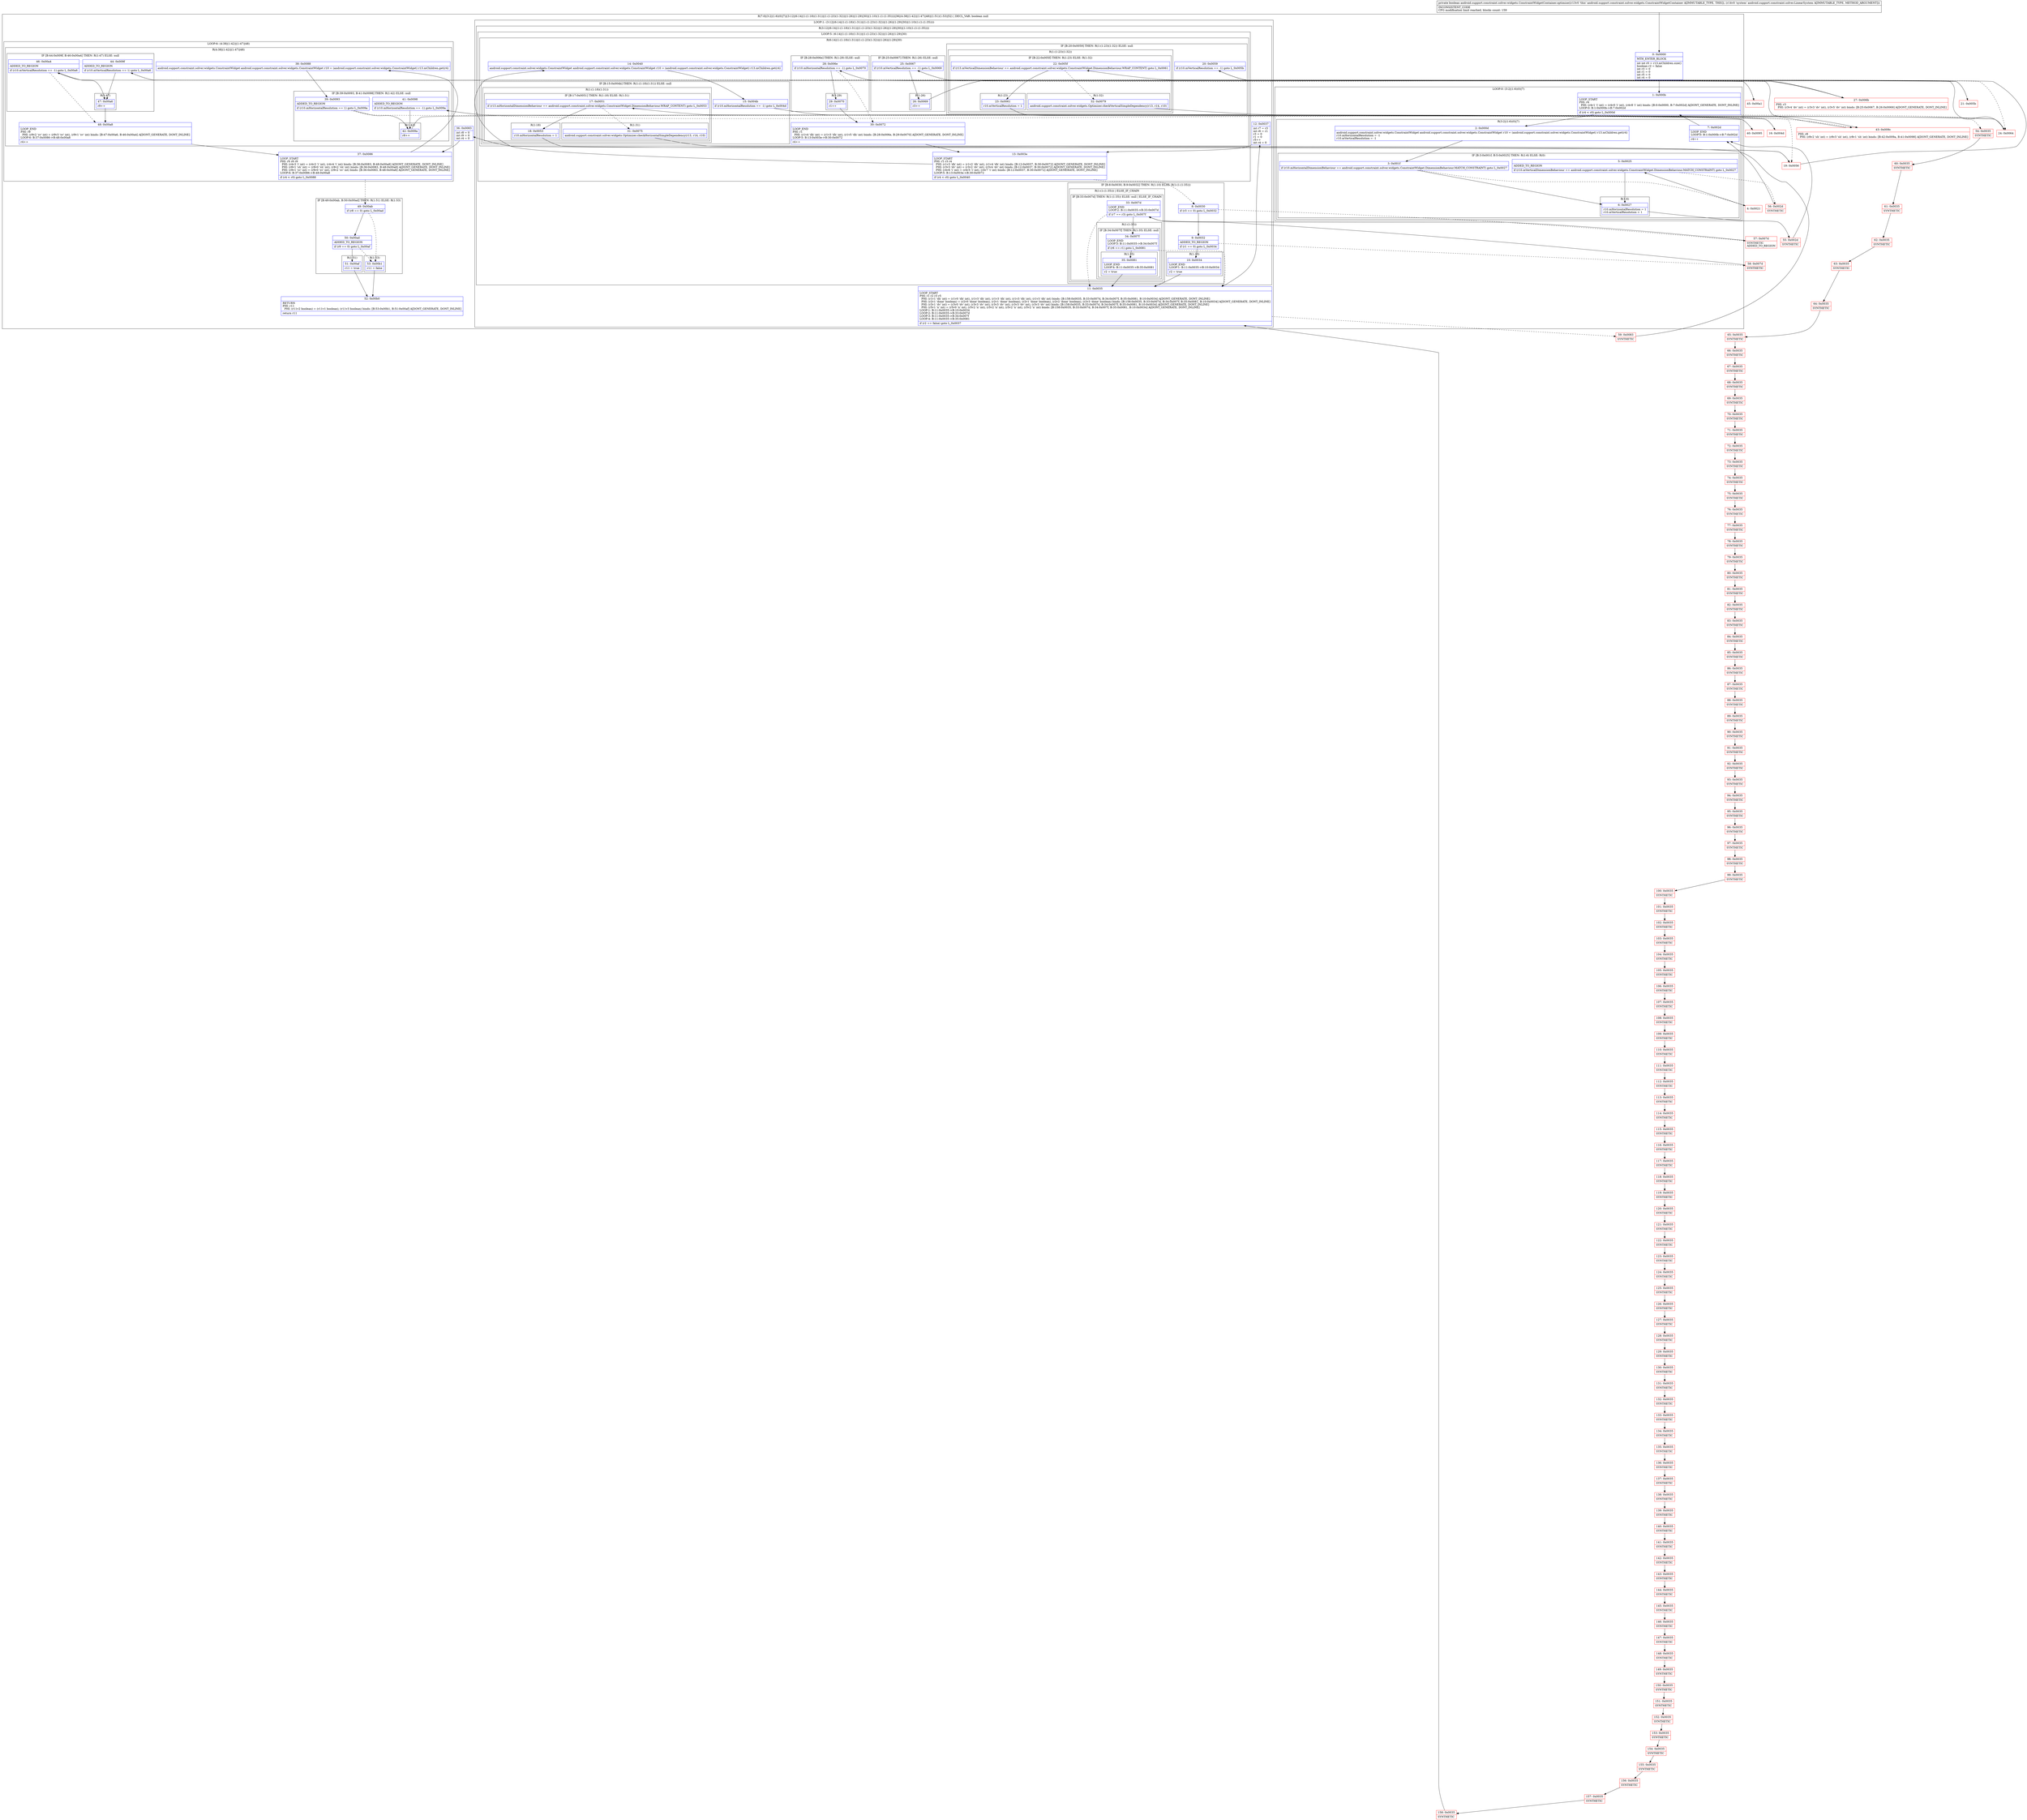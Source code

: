 digraph "CFG forandroid.support.constraint.solver.widgets.ConstraintWidgetContainer.optimize(Landroid\/support\/constraint\/solver\/LinearSystem;)Z" {
subgraph cluster_Region_125741740 {
label = "R(7:0|(3:2|(1:6)(0)|7)|(3:12|(6:14|(1:(1:18)(1:31))|(1:(1:23)(1:32))|(1:26)|(1:29)|30)|(1:10)(1:(1:(1:35))))|36|(4:38|(1:42)|(1:47)|48)|(1:51)(1:53)|52) | DECL_VAR: boolean null\l";
node [shape=record,color=blue];
Node_0 [shape=record,label="{0\:\ 0x0000|MTH_ENTER_BLOCK\l|int int r0 = r13.mChildren.size()\lboolean r2 = false\lint r3 = 0\lint r1 = 0\lint r5 = 0\lint r4 = 0\l}"];
subgraph cluster_LoopRegion_1470499835 {
label = "LOOP:0: (3:2|(1:6)(0)|7)";
node [shape=record,color=blue];
Node_1 [shape=record,label="{1\:\ 0x000b|LOOP_START\lPHI: r4 \l  PHI: (r4v1 'i' int) = (r4v0 'i' int), (r4v8 'i' int) binds: [B:0:0x0000, B:7:0x002d] A[DONT_GENERATE, DONT_INLINE]\lLOOP:0: B:1:0x000b\-\>B:7:0x002d\l|if (r4 \< r0) goto L_0x000d\l}"];
subgraph cluster_Region_631922482 {
label = "R(3:2|(1:6)(0)|7)";
node [shape=record,color=blue];
Node_2 [shape=record,label="{2\:\ 0x000d|android.support.constraint.solver.widgets.ConstraintWidget android.support.constraint.solver.widgets.ConstraintWidget r10 = (android.support.constraint.solver.widgets.ConstraintWidget) r13.mChildren.get(r4)\lr10.mHorizontalResolution = \-1\lr10.mVerticalResolution = \-1\l}"];
subgraph cluster_IfRegion_1877483506 {
label = "IF [B:3:0x001f, B:5:0x0025] THEN: R(1:6) ELSE: R(0)";
node [shape=record,color=blue];
Node_3 [shape=record,label="{3\:\ 0x001f|if (r10.mHorizontalDimensionBehaviour == android.support.constraint.solver.widgets.ConstraintWidget.DimensionBehaviour.MATCH_CONSTRAINT) goto L_0x0027\l}"];
Node_5 [shape=record,label="{5\:\ 0x0025|ADDED_TO_REGION\l|if (r10.mVerticalDimensionBehaviour == android.support.constraint.solver.widgets.ConstraintWidget.DimensionBehaviour.MATCH_CONSTRAINT) goto L_0x0027\l}"];
subgraph cluster_Region_143376776 {
label = "R(1:6)";
node [shape=record,color=blue];
Node_6 [shape=record,label="{6\:\ 0x0027|r10.mHorizontalResolution = 1\lr10.mVerticalResolution = 1\l}"];
}
subgraph cluster_Region_1002321651 {
label = "R(0)";
node [shape=record,color=blue];
}
}
Node_7 [shape=record,label="{7\:\ 0x002d|LOOP_END\lLOOP:0: B:1:0x000b\-\>B:7:0x002d\l|r4++\l}"];
}
}
subgraph cluster_LoopRegion_2054402762 {
label = "LOOP:1: (3:12|(6:14|(1:(1:18)(1:31))|(1:(1:23)(1:32))|(1:26)|(1:29)|30)|(1:10)(1:(1:(1:35))))";
node [shape=record,color=blue];
Node_11 [shape=record,label="{11\:\ 0x0035|LOOP_START\lPHI: r1 r2 r3 r5 \l  PHI: (r1v1 'dh' int) = (r1v0 'dh' int), (r1v3 'dh' int), (r1v3 'dh' int), (r1v3 'dh' int), (r1v3 'dh' int) binds: [B:158:0x0035, B:33:0x007d, B:34:0x007f, B:35:0x0081, B:10:0x0034] A[DONT_GENERATE, DONT_INLINE]\l  PHI: (r2v1 'done' boolean) = (r2v0 'done' boolean), (r2v1 'done' boolean), (r2v1 'done' boolean), (r2v2 'done' boolean), (r2v3 'done' boolean) binds: [B:158:0x0035, B:33:0x007d, B:34:0x007f, B:35:0x0081, B:10:0x0034] A[DONT_GENERATE, DONT_INLINE]\l  PHI: (r3v1 'dv' int) = (r3v0 'dv' int), (r3v3 'dv' int), (r3v3 'dv' int), (r3v3 'dv' int), (r3v3 'dv' int) binds: [B:158:0x0035, B:33:0x007d, B:34:0x007f, B:35:0x0081, B:10:0x0034] A[DONT_GENERATE, DONT_INLINE]\l  PHI: (r5v1 'n' int) = (r5v0 'n' int), (r5v2 'n' int), (r5v2 'n' int), (r5v2 'n' int), (r5v2 'n' int) binds: [B:158:0x0035, B:33:0x007d, B:34:0x007f, B:35:0x0081, B:10:0x0034] A[DONT_GENERATE, DONT_INLINE]\lLOOP:1: B:11:0x0035\-\>B:10:0x0034\lLOOP:2: B:11:0x0035\-\>B:33:0x007d\lLOOP:3: B:11:0x0035\-\>B:34:0x007f\lLOOP:4: B:11:0x0035\-\>B:35:0x0081\l|if (r2 == false) goto L_0x0037\l}"];
subgraph cluster_Region_943372682 {
label = "R(3:12|(6:14|(1:(1:18)(1:31))|(1:(1:23)(1:32))|(1:26)|(1:29)|30)|(1:10)(1:(1:(1:35))))";
node [shape=record,color=blue];
Node_12 [shape=record,label="{12\:\ 0x0037|int r7 = r3\lint r6 = r1\lr3 = 0\lr1 = 0\lr5++\lint r4 = 0\l}"];
subgraph cluster_LoopRegion_1485649791 {
label = "LOOP:5: (6:14|(1:(1:18)(1:31))|(1:(1:23)(1:32))|(1:26)|(1:29)|30)";
node [shape=record,color=blue];
Node_13 [shape=record,label="{13\:\ 0x003e|LOOP_START\lPHI: r1 r3 r4 \l  PHI: (r1v3 'dh' int) = (r1v2 'dh' int), (r1v4 'dh' int) binds: [B:12:0x0037, B:30:0x0072] A[DONT_GENERATE, DONT_INLINE]\l  PHI: (r3v3 'dv' int) = (r3v2 'dv' int), (r3v4 'dv' int) binds: [B:12:0x0037, B:30:0x0072] A[DONT_GENERATE, DONT_INLINE]\l  PHI: (r4v6 'i' int) = (r4v5 'i' int), (r4v7 'i' int) binds: [B:12:0x0037, B:30:0x0072] A[DONT_GENERATE, DONT_INLINE]\lLOOP:5: B:13:0x003e\-\>B:30:0x0072\l|if (r4 \< r0) goto L_0x0040\l}"];
subgraph cluster_Region_863895253 {
label = "R(6:14|(1:(1:18)(1:31))|(1:(1:23)(1:32))|(1:26)|(1:29)|30)";
node [shape=record,color=blue];
Node_14 [shape=record,label="{14\:\ 0x0040|android.support.constraint.solver.widgets.ConstraintWidget android.support.constraint.solver.widgets.ConstraintWidget r10 = (android.support.constraint.solver.widgets.ConstraintWidget) r13.mChildren.get(r4)\l}"];
subgraph cluster_IfRegion_2124220797 {
label = "IF [B:15:0x004b] THEN: R(1:(1:18)(1:31)) ELSE: null";
node [shape=record,color=blue];
Node_15 [shape=record,label="{15\:\ 0x004b|if (r10.mHorizontalResolution == \-1) goto L_0x004d\l}"];
subgraph cluster_Region_442664908 {
label = "R(1:(1:18)(1:31))";
node [shape=record,color=blue];
subgraph cluster_IfRegion_1073481448 {
label = "IF [B:17:0x0051] THEN: R(1:18) ELSE: R(1:31)";
node [shape=record,color=blue];
Node_17 [shape=record,label="{17\:\ 0x0051|if (r13.mHorizontalDimensionBehaviour == android.support.constraint.solver.widgets.ConstraintWidget.DimensionBehaviour.WRAP_CONTENT) goto L_0x0053\l}"];
subgraph cluster_Region_694566104 {
label = "R(1:18)";
node [shape=record,color=blue];
Node_18 [shape=record,label="{18\:\ 0x0053|r10.mHorizontalResolution = 1\l}"];
}
subgraph cluster_Region_1672830805 {
label = "R(1:31)";
node [shape=record,color=blue];
Node_31 [shape=record,label="{31\:\ 0x0075|android.support.constraint.solver.widgets.Optimizer.checkHorizontalSimpleDependency(r13, r14, r10)\l}"];
}
}
}
}
subgraph cluster_IfRegion_1063423648 {
label = "IF [B:20:0x0059] THEN: R(1:(1:23)(1:32)) ELSE: null";
node [shape=record,color=blue];
Node_20 [shape=record,label="{20\:\ 0x0059|if (r10.mVerticalResolution == \-1) goto L_0x005b\l}"];
subgraph cluster_Region_1220769509 {
label = "R(1:(1:23)(1:32))";
node [shape=record,color=blue];
subgraph cluster_IfRegion_33609888 {
label = "IF [B:22:0x005f] THEN: R(1:23) ELSE: R(1:32)";
node [shape=record,color=blue];
Node_22 [shape=record,label="{22\:\ 0x005f|if (r13.mVerticalDimensionBehaviour == android.support.constraint.solver.widgets.ConstraintWidget.DimensionBehaviour.WRAP_CONTENT) goto L_0x0061\l}"];
subgraph cluster_Region_690142928 {
label = "R(1:23)";
node [shape=record,color=blue];
Node_23 [shape=record,label="{23\:\ 0x0061|r10.mVerticalResolution = 1\l}"];
}
subgraph cluster_Region_825939920 {
label = "R(1:32)";
node [shape=record,color=blue];
Node_32 [shape=record,label="{32\:\ 0x0079|android.support.constraint.solver.widgets.Optimizer.checkVerticalSimpleDependency(r13, r14, r10)\l}"];
}
}
}
}
subgraph cluster_IfRegion_2025613653 {
label = "IF [B:25:0x0067] THEN: R(1:26) ELSE: null";
node [shape=record,color=blue];
Node_25 [shape=record,label="{25\:\ 0x0067|if (r10.mVerticalResolution == \-1) goto L_0x0069\l}"];
subgraph cluster_Region_1195527241 {
label = "R(1:26)";
node [shape=record,color=blue];
Node_26 [shape=record,label="{26\:\ 0x0069|r3++\l}"];
}
}
subgraph cluster_IfRegion_1400958828 {
label = "IF [B:28:0x006e] THEN: R(1:29) ELSE: null";
node [shape=record,color=blue];
Node_28 [shape=record,label="{28\:\ 0x006e|if (r10.mHorizontalResolution == \-1) goto L_0x0070\l}"];
subgraph cluster_Region_618022652 {
label = "R(1:29)";
node [shape=record,color=blue];
Node_29 [shape=record,label="{29\:\ 0x0070|r1++\l}"];
}
}
Node_30 [shape=record,label="{30\:\ 0x0072|LOOP_END\lPHI: r1 \l  PHI: (r1v4 'dh' int) = (r1v3 'dh' int), (r1v5 'dh' int) binds: [B:28:0x006e, B:29:0x0070] A[DONT_GENERATE, DONT_INLINE]\lLOOP:5: B:13:0x003e\-\>B:30:0x0072\l|r4++\l}"];
}
}
subgraph cluster_IfRegion_785338951 {
label = "IF [B:8:0x0030, B:9:0x0032] THEN: R(1:10) ELSE: R(1:(1:(1:35)))";
node [shape=record,color=blue];
Node_8 [shape=record,label="{8\:\ 0x0030|if (r3 == 0) goto L_0x0032\l}"];
Node_9 [shape=record,label="{9\:\ 0x0032|ADDED_TO_REGION\l|if (r1 == 0) goto L_0x0034\l}"];
subgraph cluster_Region_1265914388 {
label = "R(1:10)";
node [shape=record,color=blue];
Node_10 [shape=record,label="{10\:\ 0x0034|LOOP_END\lLOOP:1: B:11:0x0035\-\>B:10:0x0034\l|r2 = true\l}"];
}
subgraph cluster_Region_215118795 {
label = "R(1:(1:(1:35))) | ELSE_IF_CHAIN\l";
node [shape=record,color=blue];
subgraph cluster_IfRegion_1229803702 {
label = "IF [B:33:0x007d] THEN: R(1:(1:35)) ELSE: null | ELSE_IF_CHAIN\l";
node [shape=record,color=blue];
Node_33 [shape=record,label="{33\:\ 0x007d|LOOP_END\lLOOP:2: B:11:0x0035\-\>B:33:0x007d\l|if (r7 == r3) goto L_0x007f\l}"];
subgraph cluster_Region_1397161983 {
label = "R(1:(1:35))";
node [shape=record,color=blue];
subgraph cluster_IfRegion_1906533931 {
label = "IF [B:34:0x007f] THEN: R(1:35) ELSE: null";
node [shape=record,color=blue];
Node_34 [shape=record,label="{34\:\ 0x007f|LOOP_END\lLOOP:3: B:11:0x0035\-\>B:34:0x007f\l|if (r6 == r1) goto L_0x0081\l}"];
subgraph cluster_Region_753560993 {
label = "R(1:35)";
node [shape=record,color=blue];
Node_35 [shape=record,label="{35\:\ 0x0081|LOOP_END\lLOOP:4: B:11:0x0035\-\>B:35:0x0081\l|r2 = true\l}"];
}
}
}
}
}
}
}
}
Node_36 [shape=record,label="{36\:\ 0x0083|int r8 = 0\lint r9 = 0\lint r4 = 0\l}"];
subgraph cluster_LoopRegion_1588827921 {
label = "LOOP:6: (4:38|(1:42)|(1:47)|48)";
node [shape=record,color=blue];
Node_37 [shape=record,label="{37\:\ 0x0086|LOOP_START\lPHI: r4 r8 r9 \l  PHI: (r4v3 'i' int) = (r4v2 'i' int), (r4v4 'i' int) binds: [B:36:0x0083, B:48:0x00a8] A[DONT_GENERATE, DONT_INLINE]\l  PHI: (r8v1 'sh' int) = (r8v0 'sh' int), (r8v2 'sh' int) binds: [B:36:0x0083, B:48:0x00a8] A[DONT_GENERATE, DONT_INLINE]\l  PHI: (r9v1 'sv' int) = (r9v0 'sv' int), (r9v2 'sv' int) binds: [B:36:0x0083, B:48:0x00a8] A[DONT_GENERATE, DONT_INLINE]\lLOOP:6: B:37:0x0086\-\>B:48:0x00a8\l|if (r4 \< r0) goto L_0x0088\l}"];
subgraph cluster_Region_233441780 {
label = "R(4:38|(1:42)|(1:47)|48)";
node [shape=record,color=blue];
Node_38 [shape=record,label="{38\:\ 0x0088|android.support.constraint.solver.widgets.ConstraintWidget android.support.constraint.solver.widgets.ConstraintWidget r10 = (android.support.constraint.solver.widgets.ConstraintWidget) r13.mChildren.get(r4)\l}"];
subgraph cluster_IfRegion_798955104 {
label = "IF [B:39:0x0093, B:41:0x0098] THEN: R(1:42) ELSE: null";
node [shape=record,color=blue];
Node_39 [shape=record,label="{39\:\ 0x0093|ADDED_TO_REGION\l|if (r10.mHorizontalResolution == 1) goto L_0x009a\l}"];
Node_41 [shape=record,label="{41\:\ 0x0098|ADDED_TO_REGION\l|if (r10.mHorizontalResolution == \-1) goto L_0x009a\l}"];
subgraph cluster_Region_104952785 {
label = "R(1:42)";
node [shape=record,color=blue];
Node_42 [shape=record,label="{42\:\ 0x009a|r8++\l}"];
}
}
subgraph cluster_IfRegion_1927749582 {
label = "IF [B:44:0x009f, B:46:0x00a4] THEN: R(1:47) ELSE: null";
node [shape=record,color=blue];
Node_44 [shape=record,label="{44\:\ 0x009f|ADDED_TO_REGION\l|if (r10.mVerticalResolution == 1) goto L_0x00a6\l}"];
Node_46 [shape=record,label="{46\:\ 0x00a4|ADDED_TO_REGION\l|if (r10.mVerticalResolution == \-1) goto L_0x00a6\l}"];
subgraph cluster_Region_2060356176 {
label = "R(1:47)";
node [shape=record,color=blue];
Node_47 [shape=record,label="{47\:\ 0x00a6|r9++\l}"];
}
}
Node_48 [shape=record,label="{48\:\ 0x00a8|LOOP_END\lPHI: r9 \l  PHI: (r9v2 'sv' int) = (r9v3 'sv' int), (r9v1 'sv' int) binds: [B:47:0x00a6, B:46:0x00a4] A[DONT_GENERATE, DONT_INLINE]\lLOOP:6: B:37:0x0086\-\>B:48:0x00a8\l|r4++\l}"];
}
}
subgraph cluster_IfRegion_271987779 {
label = "IF [B:49:0x00ab, B:50:0x00ad] THEN: R(1:51) ELSE: R(1:53)";
node [shape=record,color=blue];
Node_49 [shape=record,label="{49\:\ 0x00ab|if (r8 == 0) goto L_0x00ad\l}"];
Node_50 [shape=record,label="{50\:\ 0x00ad|ADDED_TO_REGION\l|if (r9 == 0) goto L_0x00af\l}"];
subgraph cluster_Region_562926603 {
label = "R(1:51)";
node [shape=record,color=blue];
Node_51 [shape=record,label="{51\:\ 0x00af|r11 = true\l}"];
}
subgraph cluster_Region_3685475 {
label = "R(1:53)";
node [shape=record,color=blue];
Node_53 [shape=record,label="{53\:\ 0x00b1|r11 = false\l}"];
}
}
Node_52 [shape=record,label="{52\:\ 0x00b0|RETURN\lPHI: r11 \l  PHI: (r11v2 boolean) = (r11v1 boolean), (r11v3 boolean) binds: [B:53:0x00b1, B:51:0x00af] A[DONT_GENERATE, DONT_INLINE]\l|return r11\l}"];
}
Node_4 [shape=record,color=red,label="{4\:\ 0x0021}"];
Node_16 [shape=record,color=red,label="{16\:\ 0x004d}"];
Node_19 [shape=record,color=red,label="{19\:\ 0x0056}"];
Node_21 [shape=record,color=red,label="{21\:\ 0x005b}"];
Node_24 [shape=record,color=red,label="{24\:\ 0x0064}"];
Node_27 [shape=record,color=red,label="{27\:\ 0x006b|PHI: r3 \l  PHI: (r3v4 'dv' int) = (r3v3 'dv' int), (r3v5 'dv' int) binds: [B:25:0x0067, B:26:0x0069] A[DONT_GENERATE, DONT_INLINE]\l}"];
Node_40 [shape=record,color=red,label="{40\:\ 0x0095}"];
Node_43 [shape=record,color=red,label="{43\:\ 0x009c|PHI: r8 \l  PHI: (r8v2 'sh' int) = (r8v3 'sh' int), (r8v1 'sh' int) binds: [B:42:0x009a, B:41:0x0098] A[DONT_GENERATE, DONT_INLINE]\l}"];
Node_45 [shape=record,color=red,label="{45\:\ 0x00a1}"];
Node_54 [shape=record,color=red,label="{54\:\ 0x0035|SYNTHETIC\l}"];
Node_55 [shape=record,color=red,label="{55\:\ 0x002d|SYNTHETIC\l}"];
Node_56 [shape=record,color=red,label="{56\:\ 0x002d|SYNTHETIC\l}"];
Node_57 [shape=record,color=red,label="{57\:\ 0x007d|SYNTHETIC\lADDED_TO_REGION\l}"];
Node_58 [shape=record,color=red,label="{58\:\ 0x007d|SYNTHETIC\l}"];
Node_59 [shape=record,color=red,label="{59\:\ 0x0083|SYNTHETIC\l}"];
Node_60 [shape=record,color=red,label="{60\:\ 0x0035|SYNTHETIC\l}"];
Node_61 [shape=record,color=red,label="{61\:\ 0x0035|SYNTHETIC\l}"];
Node_62 [shape=record,color=red,label="{62\:\ 0x0035|SYNTHETIC\l}"];
Node_63 [shape=record,color=red,label="{63\:\ 0x0035|SYNTHETIC\l}"];
Node_64 [shape=record,color=red,label="{64\:\ 0x0035|SYNTHETIC\l}"];
Node_65 [shape=record,color=red,label="{65\:\ 0x0035|SYNTHETIC\l}"];
Node_66 [shape=record,color=red,label="{66\:\ 0x0035|SYNTHETIC\l}"];
Node_67 [shape=record,color=red,label="{67\:\ 0x0035|SYNTHETIC\l}"];
Node_68 [shape=record,color=red,label="{68\:\ 0x0035|SYNTHETIC\l}"];
Node_69 [shape=record,color=red,label="{69\:\ 0x0035|SYNTHETIC\l}"];
Node_70 [shape=record,color=red,label="{70\:\ 0x0035|SYNTHETIC\l}"];
Node_71 [shape=record,color=red,label="{71\:\ 0x0035|SYNTHETIC\l}"];
Node_72 [shape=record,color=red,label="{72\:\ 0x0035|SYNTHETIC\l}"];
Node_73 [shape=record,color=red,label="{73\:\ 0x0035|SYNTHETIC\l}"];
Node_74 [shape=record,color=red,label="{74\:\ 0x0035|SYNTHETIC\l}"];
Node_75 [shape=record,color=red,label="{75\:\ 0x0035|SYNTHETIC\l}"];
Node_76 [shape=record,color=red,label="{76\:\ 0x0035|SYNTHETIC\l}"];
Node_77 [shape=record,color=red,label="{77\:\ 0x0035|SYNTHETIC\l}"];
Node_78 [shape=record,color=red,label="{78\:\ 0x0035|SYNTHETIC\l}"];
Node_79 [shape=record,color=red,label="{79\:\ 0x0035|SYNTHETIC\l}"];
Node_80 [shape=record,color=red,label="{80\:\ 0x0035|SYNTHETIC\l}"];
Node_81 [shape=record,color=red,label="{81\:\ 0x0035|SYNTHETIC\l}"];
Node_82 [shape=record,color=red,label="{82\:\ 0x0035|SYNTHETIC\l}"];
Node_83 [shape=record,color=red,label="{83\:\ 0x0035|SYNTHETIC\l}"];
Node_84 [shape=record,color=red,label="{84\:\ 0x0035|SYNTHETIC\l}"];
Node_85 [shape=record,color=red,label="{85\:\ 0x0035|SYNTHETIC\l}"];
Node_86 [shape=record,color=red,label="{86\:\ 0x0035|SYNTHETIC\l}"];
Node_87 [shape=record,color=red,label="{87\:\ 0x0035|SYNTHETIC\l}"];
Node_88 [shape=record,color=red,label="{88\:\ 0x0035|SYNTHETIC\l}"];
Node_89 [shape=record,color=red,label="{89\:\ 0x0035|SYNTHETIC\l}"];
Node_90 [shape=record,color=red,label="{90\:\ 0x0035|SYNTHETIC\l}"];
Node_91 [shape=record,color=red,label="{91\:\ 0x0035|SYNTHETIC\l}"];
Node_92 [shape=record,color=red,label="{92\:\ 0x0035|SYNTHETIC\l}"];
Node_93 [shape=record,color=red,label="{93\:\ 0x0035|SYNTHETIC\l}"];
Node_94 [shape=record,color=red,label="{94\:\ 0x0035|SYNTHETIC\l}"];
Node_95 [shape=record,color=red,label="{95\:\ 0x0035|SYNTHETIC\l}"];
Node_96 [shape=record,color=red,label="{96\:\ 0x0035|SYNTHETIC\l}"];
Node_97 [shape=record,color=red,label="{97\:\ 0x0035|SYNTHETIC\l}"];
Node_98 [shape=record,color=red,label="{98\:\ 0x0035|SYNTHETIC\l}"];
Node_99 [shape=record,color=red,label="{99\:\ 0x0035|SYNTHETIC\l}"];
Node_100 [shape=record,color=red,label="{100\:\ 0x0035|SYNTHETIC\l}"];
Node_101 [shape=record,color=red,label="{101\:\ 0x0035|SYNTHETIC\l}"];
Node_102 [shape=record,color=red,label="{102\:\ 0x0035|SYNTHETIC\l}"];
Node_103 [shape=record,color=red,label="{103\:\ 0x0035|SYNTHETIC\l}"];
Node_104 [shape=record,color=red,label="{104\:\ 0x0035|SYNTHETIC\l}"];
Node_105 [shape=record,color=red,label="{105\:\ 0x0035|SYNTHETIC\l}"];
Node_106 [shape=record,color=red,label="{106\:\ 0x0035|SYNTHETIC\l}"];
Node_107 [shape=record,color=red,label="{107\:\ 0x0035|SYNTHETIC\l}"];
Node_108 [shape=record,color=red,label="{108\:\ 0x0035|SYNTHETIC\l}"];
Node_109 [shape=record,color=red,label="{109\:\ 0x0035|SYNTHETIC\l}"];
Node_110 [shape=record,color=red,label="{110\:\ 0x0035|SYNTHETIC\l}"];
Node_111 [shape=record,color=red,label="{111\:\ 0x0035|SYNTHETIC\l}"];
Node_112 [shape=record,color=red,label="{112\:\ 0x0035|SYNTHETIC\l}"];
Node_113 [shape=record,color=red,label="{113\:\ 0x0035|SYNTHETIC\l}"];
Node_114 [shape=record,color=red,label="{114\:\ 0x0035|SYNTHETIC\l}"];
Node_115 [shape=record,color=red,label="{115\:\ 0x0035|SYNTHETIC\l}"];
Node_116 [shape=record,color=red,label="{116\:\ 0x0035|SYNTHETIC\l}"];
Node_117 [shape=record,color=red,label="{117\:\ 0x0035|SYNTHETIC\l}"];
Node_118 [shape=record,color=red,label="{118\:\ 0x0035|SYNTHETIC\l}"];
Node_119 [shape=record,color=red,label="{119\:\ 0x0035|SYNTHETIC\l}"];
Node_120 [shape=record,color=red,label="{120\:\ 0x0035|SYNTHETIC\l}"];
Node_121 [shape=record,color=red,label="{121\:\ 0x0035|SYNTHETIC\l}"];
Node_122 [shape=record,color=red,label="{122\:\ 0x0035|SYNTHETIC\l}"];
Node_123 [shape=record,color=red,label="{123\:\ 0x0035|SYNTHETIC\l}"];
Node_124 [shape=record,color=red,label="{124\:\ 0x0035|SYNTHETIC\l}"];
Node_125 [shape=record,color=red,label="{125\:\ 0x0035|SYNTHETIC\l}"];
Node_126 [shape=record,color=red,label="{126\:\ 0x0035|SYNTHETIC\l}"];
Node_127 [shape=record,color=red,label="{127\:\ 0x0035|SYNTHETIC\l}"];
Node_128 [shape=record,color=red,label="{128\:\ 0x0035|SYNTHETIC\l}"];
Node_129 [shape=record,color=red,label="{129\:\ 0x0035|SYNTHETIC\l}"];
Node_130 [shape=record,color=red,label="{130\:\ 0x0035|SYNTHETIC\l}"];
Node_131 [shape=record,color=red,label="{131\:\ 0x0035|SYNTHETIC\l}"];
Node_132 [shape=record,color=red,label="{132\:\ 0x0035|SYNTHETIC\l}"];
Node_133 [shape=record,color=red,label="{133\:\ 0x0035|SYNTHETIC\l}"];
Node_134 [shape=record,color=red,label="{134\:\ 0x0035|SYNTHETIC\l}"];
Node_135 [shape=record,color=red,label="{135\:\ 0x0035|SYNTHETIC\l}"];
Node_136 [shape=record,color=red,label="{136\:\ 0x0035|SYNTHETIC\l}"];
Node_137 [shape=record,color=red,label="{137\:\ 0x0035|SYNTHETIC\l}"];
Node_138 [shape=record,color=red,label="{138\:\ 0x0035|SYNTHETIC\l}"];
Node_139 [shape=record,color=red,label="{139\:\ 0x0035|SYNTHETIC\l}"];
Node_140 [shape=record,color=red,label="{140\:\ 0x0035|SYNTHETIC\l}"];
Node_141 [shape=record,color=red,label="{141\:\ 0x0035|SYNTHETIC\l}"];
Node_142 [shape=record,color=red,label="{142\:\ 0x0035|SYNTHETIC\l}"];
Node_143 [shape=record,color=red,label="{143\:\ 0x0035|SYNTHETIC\l}"];
Node_144 [shape=record,color=red,label="{144\:\ 0x0035|SYNTHETIC\l}"];
Node_145 [shape=record,color=red,label="{145\:\ 0x0035|SYNTHETIC\l}"];
Node_146 [shape=record,color=red,label="{146\:\ 0x0035|SYNTHETIC\l}"];
Node_147 [shape=record,color=red,label="{147\:\ 0x0035|SYNTHETIC\l}"];
Node_148 [shape=record,color=red,label="{148\:\ 0x0035|SYNTHETIC\l}"];
Node_149 [shape=record,color=red,label="{149\:\ 0x0035|SYNTHETIC\l}"];
Node_150 [shape=record,color=red,label="{150\:\ 0x0035|SYNTHETIC\l}"];
Node_151 [shape=record,color=red,label="{151\:\ 0x0035|SYNTHETIC\l}"];
Node_152 [shape=record,color=red,label="{152\:\ 0x0035|SYNTHETIC\l}"];
Node_153 [shape=record,color=red,label="{153\:\ 0x0035|SYNTHETIC\l}"];
Node_154 [shape=record,color=red,label="{154\:\ 0x0035|SYNTHETIC\l}"];
Node_155 [shape=record,color=red,label="{155\:\ 0x0035|SYNTHETIC\l}"];
Node_156 [shape=record,color=red,label="{156\:\ 0x0035|SYNTHETIC\l}"];
Node_157 [shape=record,color=red,label="{157\:\ 0x0035|SYNTHETIC\l}"];
Node_158 [shape=record,color=red,label="{158\:\ 0x0035|SYNTHETIC\l}"];
MethodNode[shape=record,label="{private boolean android.support.constraint.solver.widgets.ConstraintWidgetContainer.optimize((r13v0 'this' android.support.constraint.solver.widgets.ConstraintWidgetContainer A[IMMUTABLE_TYPE, THIS]), (r14v0 'system' android.support.constraint.solver.LinearSystem A[IMMUTABLE_TYPE, METHOD_ARGUMENT]))  | INCONSISTENT_CODE\lCFG modification limit reached, blocks count: 159\l}"];
MethodNode -> Node_0;
Node_0 -> Node_1;
Node_1 -> Node_2;
Node_1 -> Node_54[style=dashed];
Node_2 -> Node_3;
Node_3 -> Node_4[style=dashed];
Node_3 -> Node_6;
Node_5 -> Node_6;
Node_5 -> Node_56[style=dashed];
Node_6 -> Node_55;
Node_7 -> Node_1;
Node_11 -> Node_12;
Node_11 -> Node_59[style=dashed];
Node_12 -> Node_13;
Node_13 -> Node_8[style=dashed];
Node_13 -> Node_14;
Node_14 -> Node_15;
Node_15 -> Node_16;
Node_15 -> Node_19[style=dashed];
Node_17 -> Node_18;
Node_17 -> Node_31[style=dashed];
Node_18 -> Node_19;
Node_31 -> Node_19;
Node_20 -> Node_21;
Node_20 -> Node_24[style=dashed];
Node_22 -> Node_23;
Node_22 -> Node_32[style=dashed];
Node_23 -> Node_24;
Node_32 -> Node_24;
Node_25 -> Node_26;
Node_25 -> Node_27[style=dashed];
Node_26 -> Node_27;
Node_28 -> Node_29;
Node_28 -> Node_30[style=dashed];
Node_29 -> Node_30;
Node_30 -> Node_13;
Node_8 -> Node_9;
Node_8 -> Node_57[style=dashed];
Node_9 -> Node_10;
Node_9 -> Node_58[style=dashed];
Node_10 -> Node_11;
Node_33 -> Node_11[style=dashed];
Node_33 -> Node_34;
Node_34 -> Node_11[style=dashed];
Node_34 -> Node_35;
Node_35 -> Node_11;
Node_36 -> Node_37;
Node_37 -> Node_38;
Node_37 -> Node_49[style=dashed];
Node_38 -> Node_39;
Node_39 -> Node_40[style=dashed];
Node_39 -> Node_42;
Node_41 -> Node_42;
Node_41 -> Node_43[style=dashed];
Node_42 -> Node_43;
Node_44 -> Node_45[style=dashed];
Node_44 -> Node_47;
Node_46 -> Node_47;
Node_46 -> Node_48[style=dashed];
Node_47 -> Node_48;
Node_48 -> Node_37;
Node_49 -> Node_50;
Node_49 -> Node_53[style=dashed];
Node_50 -> Node_51;
Node_50 -> Node_53[style=dashed];
Node_51 -> Node_52;
Node_53 -> Node_52;
Node_4 -> Node_5;
Node_16 -> Node_17;
Node_19 -> Node_20;
Node_21 -> Node_22;
Node_24 -> Node_25;
Node_27 -> Node_28;
Node_40 -> Node_41;
Node_43 -> Node_44;
Node_45 -> Node_46;
Node_54 -> Node_60;
Node_55 -> Node_7;
Node_56 -> Node_7;
Node_57 -> Node_33;
Node_58 -> Node_33;
Node_59 -> Node_36;
Node_60 -> Node_61;
Node_61 -> Node_62;
Node_62 -> Node_63;
Node_63 -> Node_64;
Node_64 -> Node_65;
Node_65 -> Node_66;
Node_66 -> Node_67;
Node_67 -> Node_68;
Node_68 -> Node_69;
Node_69 -> Node_70;
Node_70 -> Node_71;
Node_71 -> Node_72;
Node_72 -> Node_73;
Node_73 -> Node_74;
Node_74 -> Node_75;
Node_75 -> Node_76;
Node_76 -> Node_77;
Node_77 -> Node_78;
Node_78 -> Node_79;
Node_79 -> Node_80;
Node_80 -> Node_81;
Node_81 -> Node_82;
Node_82 -> Node_83;
Node_83 -> Node_84;
Node_84 -> Node_85;
Node_85 -> Node_86;
Node_86 -> Node_87;
Node_87 -> Node_88;
Node_88 -> Node_89;
Node_89 -> Node_90;
Node_90 -> Node_91;
Node_91 -> Node_92;
Node_92 -> Node_93;
Node_93 -> Node_94;
Node_94 -> Node_95;
Node_95 -> Node_96;
Node_96 -> Node_97;
Node_97 -> Node_98;
Node_98 -> Node_99;
Node_99 -> Node_100;
Node_100 -> Node_101;
Node_101 -> Node_102;
Node_102 -> Node_103;
Node_103 -> Node_104;
Node_104 -> Node_105;
Node_105 -> Node_106;
Node_106 -> Node_107;
Node_107 -> Node_108;
Node_108 -> Node_109;
Node_109 -> Node_110;
Node_110 -> Node_111;
Node_111 -> Node_112;
Node_112 -> Node_113;
Node_113 -> Node_114;
Node_114 -> Node_115;
Node_115 -> Node_116;
Node_116 -> Node_117;
Node_117 -> Node_118;
Node_118 -> Node_119;
Node_119 -> Node_120;
Node_120 -> Node_121;
Node_121 -> Node_122;
Node_122 -> Node_123;
Node_123 -> Node_124;
Node_124 -> Node_125;
Node_125 -> Node_126;
Node_126 -> Node_127;
Node_127 -> Node_128;
Node_128 -> Node_129;
Node_129 -> Node_130;
Node_130 -> Node_131;
Node_131 -> Node_132;
Node_132 -> Node_133;
Node_133 -> Node_134;
Node_134 -> Node_135;
Node_135 -> Node_136;
Node_136 -> Node_137;
Node_137 -> Node_138;
Node_138 -> Node_139;
Node_139 -> Node_140;
Node_140 -> Node_141;
Node_141 -> Node_142;
Node_142 -> Node_143;
Node_143 -> Node_144;
Node_144 -> Node_145;
Node_145 -> Node_146;
Node_146 -> Node_147;
Node_147 -> Node_148;
Node_148 -> Node_149;
Node_149 -> Node_150;
Node_150 -> Node_151;
Node_151 -> Node_152;
Node_152 -> Node_153;
Node_153 -> Node_154;
Node_154 -> Node_155;
Node_155 -> Node_156;
Node_156 -> Node_157;
Node_157 -> Node_158;
Node_158 -> Node_11;
}

